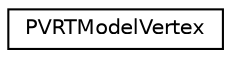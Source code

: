 digraph "Graphical Class Hierarchy"
{
  edge [fontname="Helvetica",fontsize="10",labelfontname="Helvetica",labelfontsize="10"];
  node [fontname="Helvetica",fontsize="10",shape=record];
  rankdir="LR";
  Node1 [label="PVRTModelVertex",height=0.2,width=0.4,color="black", fillcolor="white", style="filled",URL="$struct_p_v_r_t_model_vertex.html"];
}
